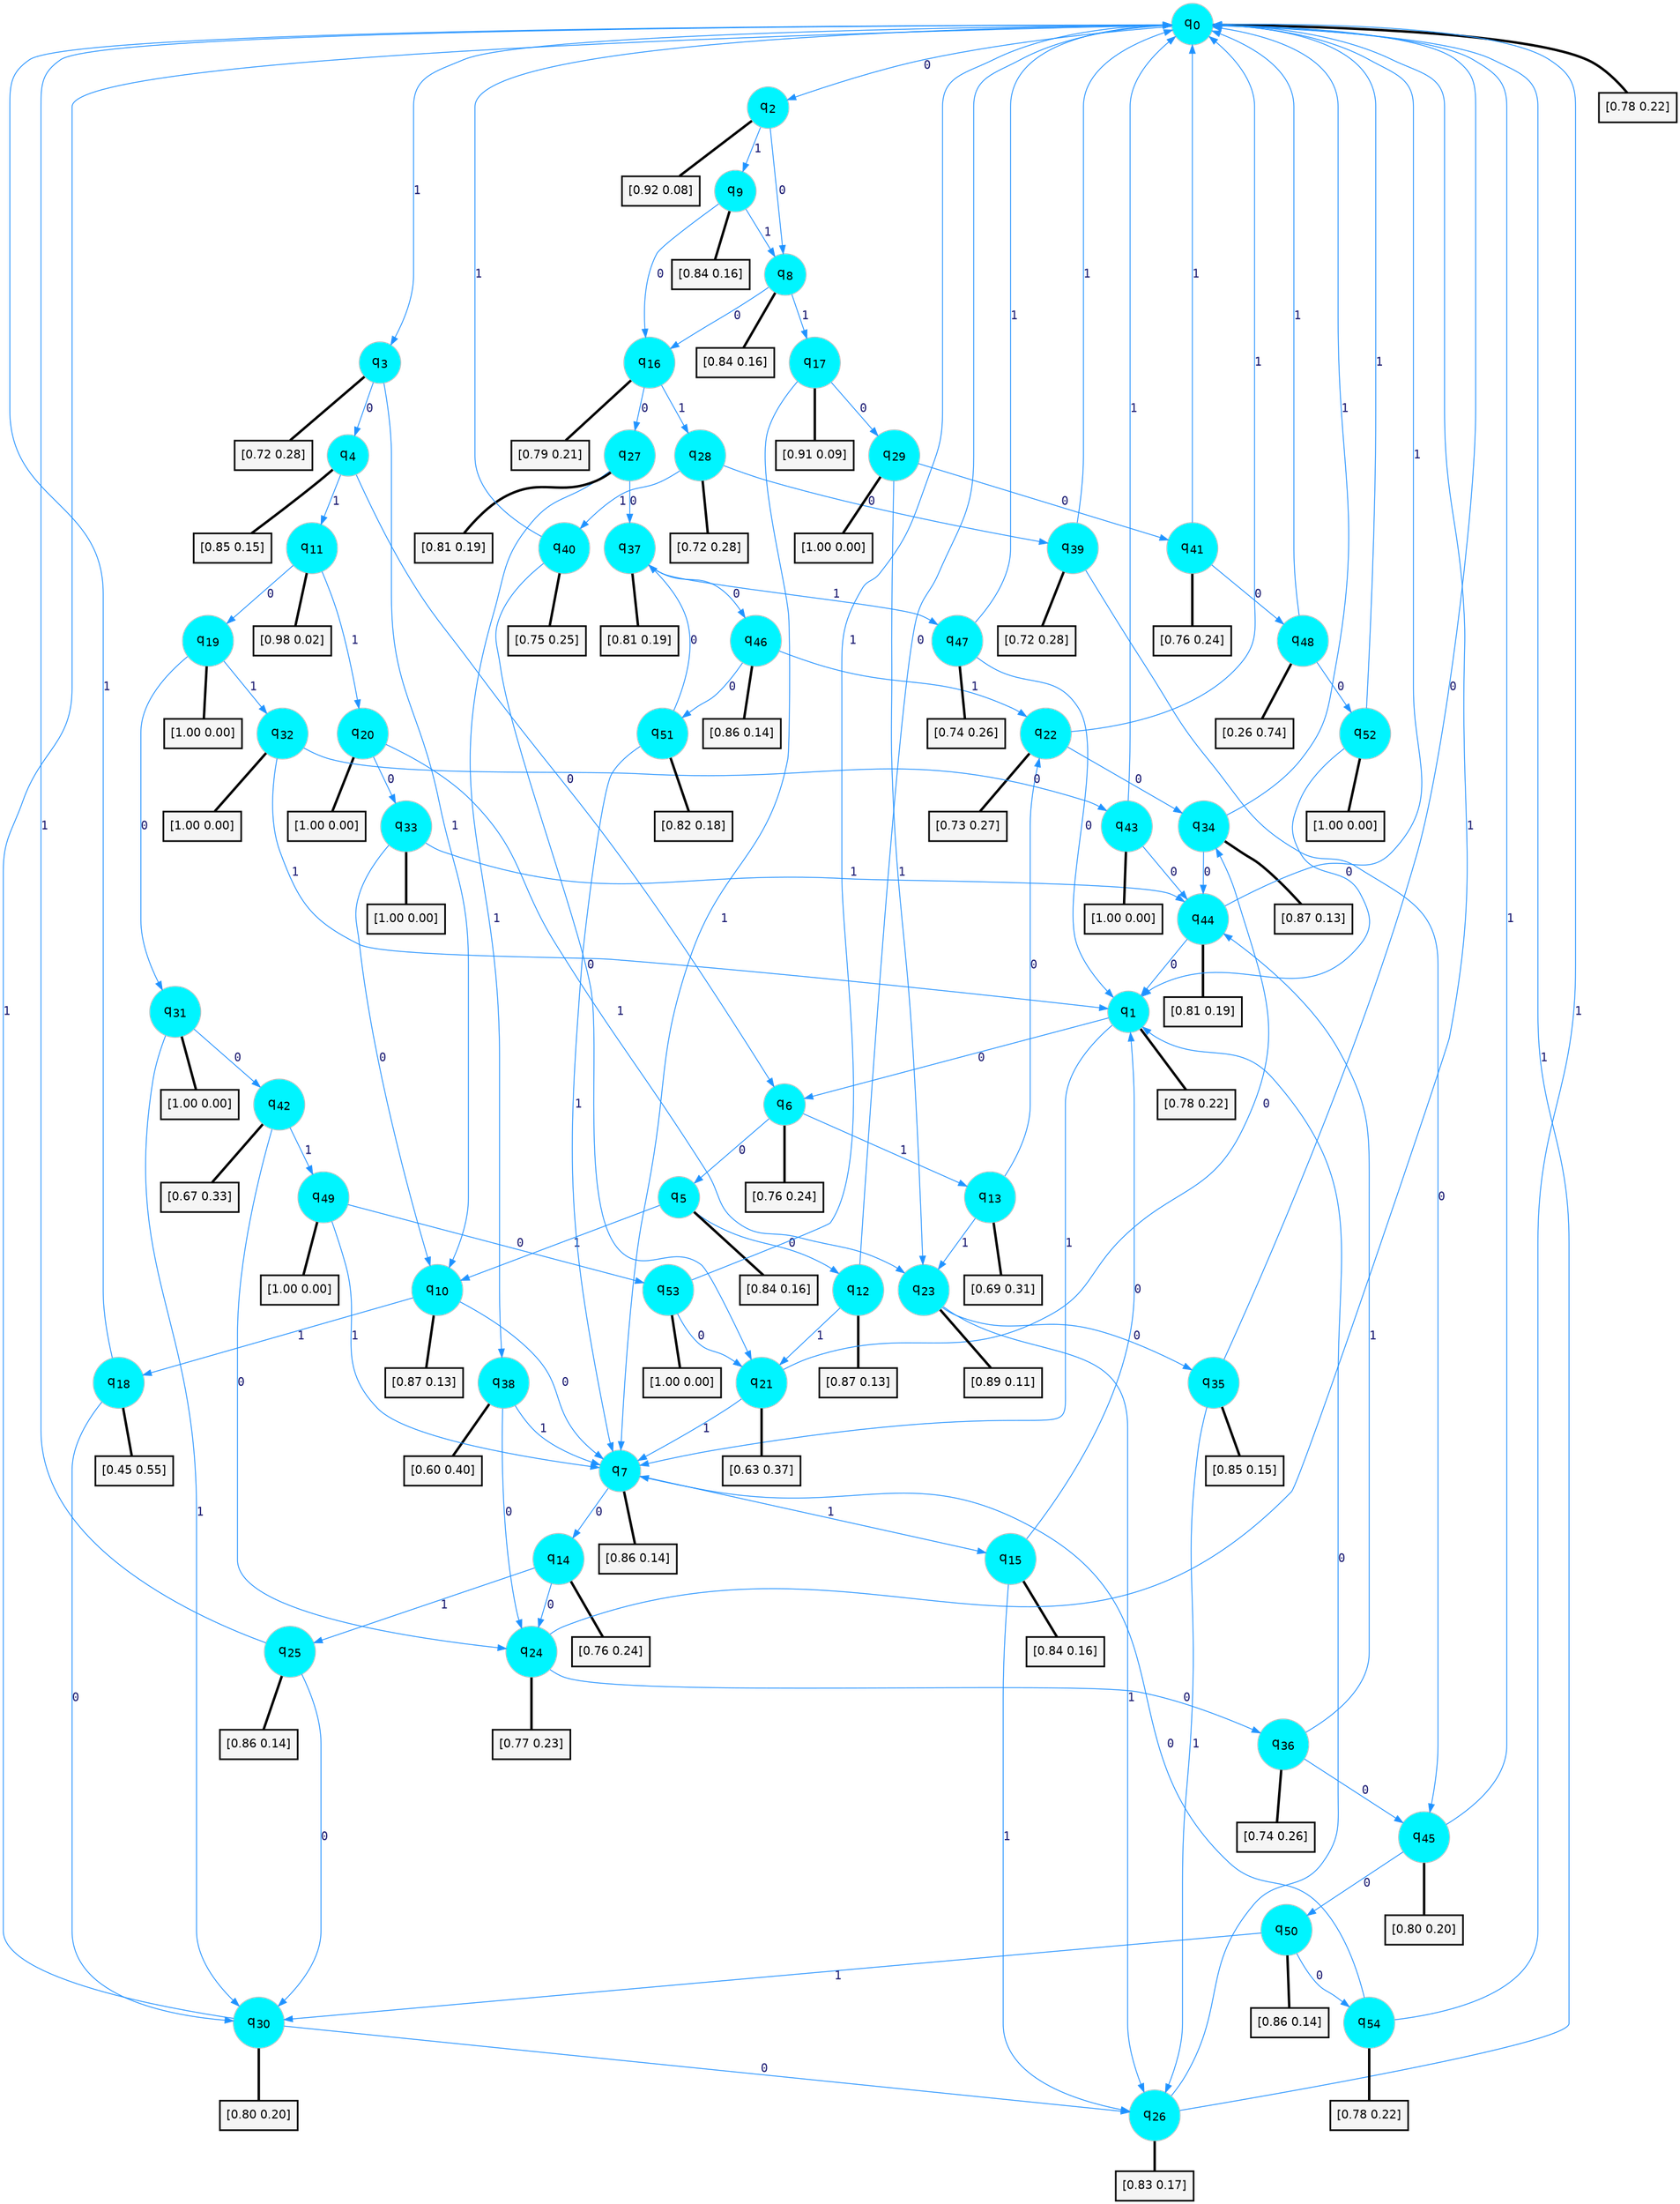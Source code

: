 digraph G {
graph [
bgcolor=transparent, dpi=300, rankdir=TD, size="40,25"];
node [
color=gray, fillcolor=turquoise1, fontcolor=black, fontname=Helvetica, fontsize=16, fontweight=bold, shape=circle, style=filled];
edge [
arrowsize=1, color=dodgerblue1, fontcolor=midnightblue, fontname=courier, fontweight=bold, penwidth=1, style=solid, weight=20];
0[label=<q<SUB>0</SUB>>];
1[label=<q<SUB>1</SUB>>];
2[label=<q<SUB>2</SUB>>];
3[label=<q<SUB>3</SUB>>];
4[label=<q<SUB>4</SUB>>];
5[label=<q<SUB>5</SUB>>];
6[label=<q<SUB>6</SUB>>];
7[label=<q<SUB>7</SUB>>];
8[label=<q<SUB>8</SUB>>];
9[label=<q<SUB>9</SUB>>];
10[label=<q<SUB>10</SUB>>];
11[label=<q<SUB>11</SUB>>];
12[label=<q<SUB>12</SUB>>];
13[label=<q<SUB>13</SUB>>];
14[label=<q<SUB>14</SUB>>];
15[label=<q<SUB>15</SUB>>];
16[label=<q<SUB>16</SUB>>];
17[label=<q<SUB>17</SUB>>];
18[label=<q<SUB>18</SUB>>];
19[label=<q<SUB>19</SUB>>];
20[label=<q<SUB>20</SUB>>];
21[label=<q<SUB>21</SUB>>];
22[label=<q<SUB>22</SUB>>];
23[label=<q<SUB>23</SUB>>];
24[label=<q<SUB>24</SUB>>];
25[label=<q<SUB>25</SUB>>];
26[label=<q<SUB>26</SUB>>];
27[label=<q<SUB>27</SUB>>];
28[label=<q<SUB>28</SUB>>];
29[label=<q<SUB>29</SUB>>];
30[label=<q<SUB>30</SUB>>];
31[label=<q<SUB>31</SUB>>];
32[label=<q<SUB>32</SUB>>];
33[label=<q<SUB>33</SUB>>];
34[label=<q<SUB>34</SUB>>];
35[label=<q<SUB>35</SUB>>];
36[label=<q<SUB>36</SUB>>];
37[label=<q<SUB>37</SUB>>];
38[label=<q<SUB>38</SUB>>];
39[label=<q<SUB>39</SUB>>];
40[label=<q<SUB>40</SUB>>];
41[label=<q<SUB>41</SUB>>];
42[label=<q<SUB>42</SUB>>];
43[label=<q<SUB>43</SUB>>];
44[label=<q<SUB>44</SUB>>];
45[label=<q<SUB>45</SUB>>];
46[label=<q<SUB>46</SUB>>];
47[label=<q<SUB>47</SUB>>];
48[label=<q<SUB>48</SUB>>];
49[label=<q<SUB>49</SUB>>];
50[label=<q<SUB>50</SUB>>];
51[label=<q<SUB>51</SUB>>];
52[label=<q<SUB>52</SUB>>];
53[label=<q<SUB>53</SUB>>];
54[label=<q<SUB>54</SUB>>];
55[label="[0.78 0.22]", shape=box,fontcolor=black, fontname=Helvetica, fontsize=14, penwidth=2, fillcolor=whitesmoke,color=black];
56[label="[0.78 0.22]", shape=box,fontcolor=black, fontname=Helvetica, fontsize=14, penwidth=2, fillcolor=whitesmoke,color=black];
57[label="[0.92 0.08]", shape=box,fontcolor=black, fontname=Helvetica, fontsize=14, penwidth=2, fillcolor=whitesmoke,color=black];
58[label="[0.72 0.28]", shape=box,fontcolor=black, fontname=Helvetica, fontsize=14, penwidth=2, fillcolor=whitesmoke,color=black];
59[label="[0.85 0.15]", shape=box,fontcolor=black, fontname=Helvetica, fontsize=14, penwidth=2, fillcolor=whitesmoke,color=black];
60[label="[0.84 0.16]", shape=box,fontcolor=black, fontname=Helvetica, fontsize=14, penwidth=2, fillcolor=whitesmoke,color=black];
61[label="[0.76 0.24]", shape=box,fontcolor=black, fontname=Helvetica, fontsize=14, penwidth=2, fillcolor=whitesmoke,color=black];
62[label="[0.86 0.14]", shape=box,fontcolor=black, fontname=Helvetica, fontsize=14, penwidth=2, fillcolor=whitesmoke,color=black];
63[label="[0.84 0.16]", shape=box,fontcolor=black, fontname=Helvetica, fontsize=14, penwidth=2, fillcolor=whitesmoke,color=black];
64[label="[0.84 0.16]", shape=box,fontcolor=black, fontname=Helvetica, fontsize=14, penwidth=2, fillcolor=whitesmoke,color=black];
65[label="[0.87 0.13]", shape=box,fontcolor=black, fontname=Helvetica, fontsize=14, penwidth=2, fillcolor=whitesmoke,color=black];
66[label="[0.98 0.02]", shape=box,fontcolor=black, fontname=Helvetica, fontsize=14, penwidth=2, fillcolor=whitesmoke,color=black];
67[label="[0.87 0.13]", shape=box,fontcolor=black, fontname=Helvetica, fontsize=14, penwidth=2, fillcolor=whitesmoke,color=black];
68[label="[0.69 0.31]", shape=box,fontcolor=black, fontname=Helvetica, fontsize=14, penwidth=2, fillcolor=whitesmoke,color=black];
69[label="[0.76 0.24]", shape=box,fontcolor=black, fontname=Helvetica, fontsize=14, penwidth=2, fillcolor=whitesmoke,color=black];
70[label="[0.84 0.16]", shape=box,fontcolor=black, fontname=Helvetica, fontsize=14, penwidth=2, fillcolor=whitesmoke,color=black];
71[label="[0.79 0.21]", shape=box,fontcolor=black, fontname=Helvetica, fontsize=14, penwidth=2, fillcolor=whitesmoke,color=black];
72[label="[0.91 0.09]", shape=box,fontcolor=black, fontname=Helvetica, fontsize=14, penwidth=2, fillcolor=whitesmoke,color=black];
73[label="[0.45 0.55]", shape=box,fontcolor=black, fontname=Helvetica, fontsize=14, penwidth=2, fillcolor=whitesmoke,color=black];
74[label="[1.00 0.00]", shape=box,fontcolor=black, fontname=Helvetica, fontsize=14, penwidth=2, fillcolor=whitesmoke,color=black];
75[label="[1.00 0.00]", shape=box,fontcolor=black, fontname=Helvetica, fontsize=14, penwidth=2, fillcolor=whitesmoke,color=black];
76[label="[0.63 0.37]", shape=box,fontcolor=black, fontname=Helvetica, fontsize=14, penwidth=2, fillcolor=whitesmoke,color=black];
77[label="[0.73 0.27]", shape=box,fontcolor=black, fontname=Helvetica, fontsize=14, penwidth=2, fillcolor=whitesmoke,color=black];
78[label="[0.89 0.11]", shape=box,fontcolor=black, fontname=Helvetica, fontsize=14, penwidth=2, fillcolor=whitesmoke,color=black];
79[label="[0.77 0.23]", shape=box,fontcolor=black, fontname=Helvetica, fontsize=14, penwidth=2, fillcolor=whitesmoke,color=black];
80[label="[0.86 0.14]", shape=box,fontcolor=black, fontname=Helvetica, fontsize=14, penwidth=2, fillcolor=whitesmoke,color=black];
81[label="[0.83 0.17]", shape=box,fontcolor=black, fontname=Helvetica, fontsize=14, penwidth=2, fillcolor=whitesmoke,color=black];
82[label="[0.81 0.19]", shape=box,fontcolor=black, fontname=Helvetica, fontsize=14, penwidth=2, fillcolor=whitesmoke,color=black];
83[label="[0.72 0.28]", shape=box,fontcolor=black, fontname=Helvetica, fontsize=14, penwidth=2, fillcolor=whitesmoke,color=black];
84[label="[1.00 0.00]", shape=box,fontcolor=black, fontname=Helvetica, fontsize=14, penwidth=2, fillcolor=whitesmoke,color=black];
85[label="[0.80 0.20]", shape=box,fontcolor=black, fontname=Helvetica, fontsize=14, penwidth=2, fillcolor=whitesmoke,color=black];
86[label="[1.00 0.00]", shape=box,fontcolor=black, fontname=Helvetica, fontsize=14, penwidth=2, fillcolor=whitesmoke,color=black];
87[label="[1.00 0.00]", shape=box,fontcolor=black, fontname=Helvetica, fontsize=14, penwidth=2, fillcolor=whitesmoke,color=black];
88[label="[1.00 0.00]", shape=box,fontcolor=black, fontname=Helvetica, fontsize=14, penwidth=2, fillcolor=whitesmoke,color=black];
89[label="[0.87 0.13]", shape=box,fontcolor=black, fontname=Helvetica, fontsize=14, penwidth=2, fillcolor=whitesmoke,color=black];
90[label="[0.85 0.15]", shape=box,fontcolor=black, fontname=Helvetica, fontsize=14, penwidth=2, fillcolor=whitesmoke,color=black];
91[label="[0.74 0.26]", shape=box,fontcolor=black, fontname=Helvetica, fontsize=14, penwidth=2, fillcolor=whitesmoke,color=black];
92[label="[0.81 0.19]", shape=box,fontcolor=black, fontname=Helvetica, fontsize=14, penwidth=2, fillcolor=whitesmoke,color=black];
93[label="[0.60 0.40]", shape=box,fontcolor=black, fontname=Helvetica, fontsize=14, penwidth=2, fillcolor=whitesmoke,color=black];
94[label="[0.72 0.28]", shape=box,fontcolor=black, fontname=Helvetica, fontsize=14, penwidth=2, fillcolor=whitesmoke,color=black];
95[label="[0.75 0.25]", shape=box,fontcolor=black, fontname=Helvetica, fontsize=14, penwidth=2, fillcolor=whitesmoke,color=black];
96[label="[0.76 0.24]", shape=box,fontcolor=black, fontname=Helvetica, fontsize=14, penwidth=2, fillcolor=whitesmoke,color=black];
97[label="[0.67 0.33]", shape=box,fontcolor=black, fontname=Helvetica, fontsize=14, penwidth=2, fillcolor=whitesmoke,color=black];
98[label="[1.00 0.00]", shape=box,fontcolor=black, fontname=Helvetica, fontsize=14, penwidth=2, fillcolor=whitesmoke,color=black];
99[label="[0.81 0.19]", shape=box,fontcolor=black, fontname=Helvetica, fontsize=14, penwidth=2, fillcolor=whitesmoke,color=black];
100[label="[0.80 0.20]", shape=box,fontcolor=black, fontname=Helvetica, fontsize=14, penwidth=2, fillcolor=whitesmoke,color=black];
101[label="[0.86 0.14]", shape=box,fontcolor=black, fontname=Helvetica, fontsize=14, penwidth=2, fillcolor=whitesmoke,color=black];
102[label="[0.74 0.26]", shape=box,fontcolor=black, fontname=Helvetica, fontsize=14, penwidth=2, fillcolor=whitesmoke,color=black];
103[label="[0.26 0.74]", shape=box,fontcolor=black, fontname=Helvetica, fontsize=14, penwidth=2, fillcolor=whitesmoke,color=black];
104[label="[1.00 0.00]", shape=box,fontcolor=black, fontname=Helvetica, fontsize=14, penwidth=2, fillcolor=whitesmoke,color=black];
105[label="[0.86 0.14]", shape=box,fontcolor=black, fontname=Helvetica, fontsize=14, penwidth=2, fillcolor=whitesmoke,color=black];
106[label="[0.82 0.18]", shape=box,fontcolor=black, fontname=Helvetica, fontsize=14, penwidth=2, fillcolor=whitesmoke,color=black];
107[label="[1.00 0.00]", shape=box,fontcolor=black, fontname=Helvetica, fontsize=14, penwidth=2, fillcolor=whitesmoke,color=black];
108[label="[1.00 0.00]", shape=box,fontcolor=black, fontname=Helvetica, fontsize=14, penwidth=2, fillcolor=whitesmoke,color=black];
109[label="[0.78 0.22]", shape=box,fontcolor=black, fontname=Helvetica, fontsize=14, penwidth=2, fillcolor=whitesmoke,color=black];
0->2 [label=0];
0->3 [label=1];
0->55 [arrowhead=none, penwidth=3,color=black];
1->6 [label=0];
1->7 [label=1];
1->56 [arrowhead=none, penwidth=3,color=black];
2->8 [label=0];
2->9 [label=1];
2->57 [arrowhead=none, penwidth=3,color=black];
3->4 [label=0];
3->10 [label=1];
3->58 [arrowhead=none, penwidth=3,color=black];
4->6 [label=0];
4->11 [label=1];
4->59 [arrowhead=none, penwidth=3,color=black];
5->12 [label=0];
5->10 [label=1];
5->60 [arrowhead=none, penwidth=3,color=black];
6->5 [label=0];
6->13 [label=1];
6->61 [arrowhead=none, penwidth=3,color=black];
7->14 [label=0];
7->15 [label=1];
7->62 [arrowhead=none, penwidth=3,color=black];
8->16 [label=0];
8->17 [label=1];
8->63 [arrowhead=none, penwidth=3,color=black];
9->16 [label=0];
9->8 [label=1];
9->64 [arrowhead=none, penwidth=3,color=black];
10->7 [label=0];
10->18 [label=1];
10->65 [arrowhead=none, penwidth=3,color=black];
11->19 [label=0];
11->20 [label=1];
11->66 [arrowhead=none, penwidth=3,color=black];
12->0 [label=0];
12->21 [label=1];
12->67 [arrowhead=none, penwidth=3,color=black];
13->22 [label=0];
13->23 [label=1];
13->68 [arrowhead=none, penwidth=3,color=black];
14->24 [label=0];
14->25 [label=1];
14->69 [arrowhead=none, penwidth=3,color=black];
15->1 [label=0];
15->26 [label=1];
15->70 [arrowhead=none, penwidth=3,color=black];
16->27 [label=0];
16->28 [label=1];
16->71 [arrowhead=none, penwidth=3,color=black];
17->29 [label=0];
17->7 [label=1];
17->72 [arrowhead=none, penwidth=3,color=black];
18->30 [label=0];
18->0 [label=1];
18->73 [arrowhead=none, penwidth=3,color=black];
19->31 [label=0];
19->32 [label=1];
19->74 [arrowhead=none, penwidth=3,color=black];
20->33 [label=0];
20->23 [label=1];
20->75 [arrowhead=none, penwidth=3,color=black];
21->34 [label=0];
21->7 [label=1];
21->76 [arrowhead=none, penwidth=3,color=black];
22->34 [label=0];
22->0 [label=1];
22->77 [arrowhead=none, penwidth=3,color=black];
23->35 [label=0];
23->26 [label=1];
23->78 [arrowhead=none, penwidth=3,color=black];
24->36 [label=0];
24->0 [label=1];
24->79 [arrowhead=none, penwidth=3,color=black];
25->30 [label=0];
25->0 [label=1];
25->80 [arrowhead=none, penwidth=3,color=black];
26->1 [label=0];
26->0 [label=1];
26->81 [arrowhead=none, penwidth=3,color=black];
27->37 [label=0];
27->38 [label=1];
27->82 [arrowhead=none, penwidth=3,color=black];
28->39 [label=0];
28->40 [label=1];
28->83 [arrowhead=none, penwidth=3,color=black];
29->41 [label=0];
29->23 [label=1];
29->84 [arrowhead=none, penwidth=3,color=black];
30->26 [label=0];
30->0 [label=1];
30->85 [arrowhead=none, penwidth=3,color=black];
31->42 [label=0];
31->30 [label=1];
31->86 [arrowhead=none, penwidth=3,color=black];
32->43 [label=0];
32->1 [label=1];
32->87 [arrowhead=none, penwidth=3,color=black];
33->10 [label=0];
33->44 [label=1];
33->88 [arrowhead=none, penwidth=3,color=black];
34->44 [label=0];
34->0 [label=1];
34->89 [arrowhead=none, penwidth=3,color=black];
35->0 [label=0];
35->26 [label=1];
35->90 [arrowhead=none, penwidth=3,color=black];
36->45 [label=0];
36->44 [label=1];
36->91 [arrowhead=none, penwidth=3,color=black];
37->46 [label=0];
37->47 [label=1];
37->92 [arrowhead=none, penwidth=3,color=black];
38->24 [label=0];
38->7 [label=1];
38->93 [arrowhead=none, penwidth=3,color=black];
39->45 [label=0];
39->0 [label=1];
39->94 [arrowhead=none, penwidth=3,color=black];
40->21 [label=0];
40->0 [label=1];
40->95 [arrowhead=none, penwidth=3,color=black];
41->48 [label=0];
41->0 [label=1];
41->96 [arrowhead=none, penwidth=3,color=black];
42->24 [label=0];
42->49 [label=1];
42->97 [arrowhead=none, penwidth=3,color=black];
43->44 [label=0];
43->0 [label=1];
43->98 [arrowhead=none, penwidth=3,color=black];
44->1 [label=0];
44->0 [label=1];
44->99 [arrowhead=none, penwidth=3,color=black];
45->50 [label=0];
45->0 [label=1];
45->100 [arrowhead=none, penwidth=3,color=black];
46->51 [label=0];
46->22 [label=1];
46->101 [arrowhead=none, penwidth=3,color=black];
47->1 [label=0];
47->0 [label=1];
47->102 [arrowhead=none, penwidth=3,color=black];
48->52 [label=0];
48->0 [label=1];
48->103 [arrowhead=none, penwidth=3,color=black];
49->53 [label=0];
49->7 [label=1];
49->104 [arrowhead=none, penwidth=3,color=black];
50->54 [label=0];
50->30 [label=1];
50->105 [arrowhead=none, penwidth=3,color=black];
51->37 [label=0];
51->7 [label=1];
51->106 [arrowhead=none, penwidth=3,color=black];
52->1 [label=0];
52->0 [label=1];
52->107 [arrowhead=none, penwidth=3,color=black];
53->21 [label=0];
53->0 [label=1];
53->108 [arrowhead=none, penwidth=3,color=black];
54->7 [label=0];
54->0 [label=1];
54->109 [arrowhead=none, penwidth=3,color=black];
}
